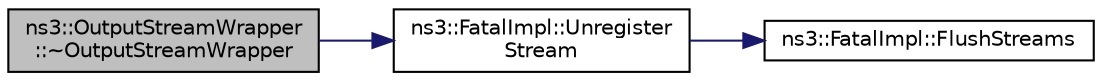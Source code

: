 digraph "ns3::OutputStreamWrapper::~OutputStreamWrapper"
{
  edge [fontname="Helvetica",fontsize="10",labelfontname="Helvetica",labelfontsize="10"];
  node [fontname="Helvetica",fontsize="10",shape=record];
  rankdir="LR";
  Node1 [label="ns3::OutputStreamWrapper\l::~OutputStreamWrapper",height=0.2,width=0.4,color="black", fillcolor="grey75", style="filled", fontcolor="black"];
  Node1 -> Node2 [color="midnightblue",fontsize="10",style="solid"];
  Node2 [label="ns3::FatalImpl::Unregister\lStream",height=0.2,width=0.4,color="black", fillcolor="white", style="filled",URL="$d4/d6d/group__fatalimpl.html#ga2bf70e98e990f01912527b4ccfac27d0",tooltip="Unregister a stream for flushing on abnormal exit. "];
  Node2 -> Node3 [color="midnightblue",fontsize="10",style="solid"];
  Node3 [label="ns3::FatalImpl::FlushStreams",height=0.2,width=0.4,color="black", fillcolor="white", style="filled",URL="$d4/d6d/group__fatalimpl.html#gad96fb19ef26235aaccd15e6d2a72382f",tooltip="Flush all currently registered streams. "];
}
